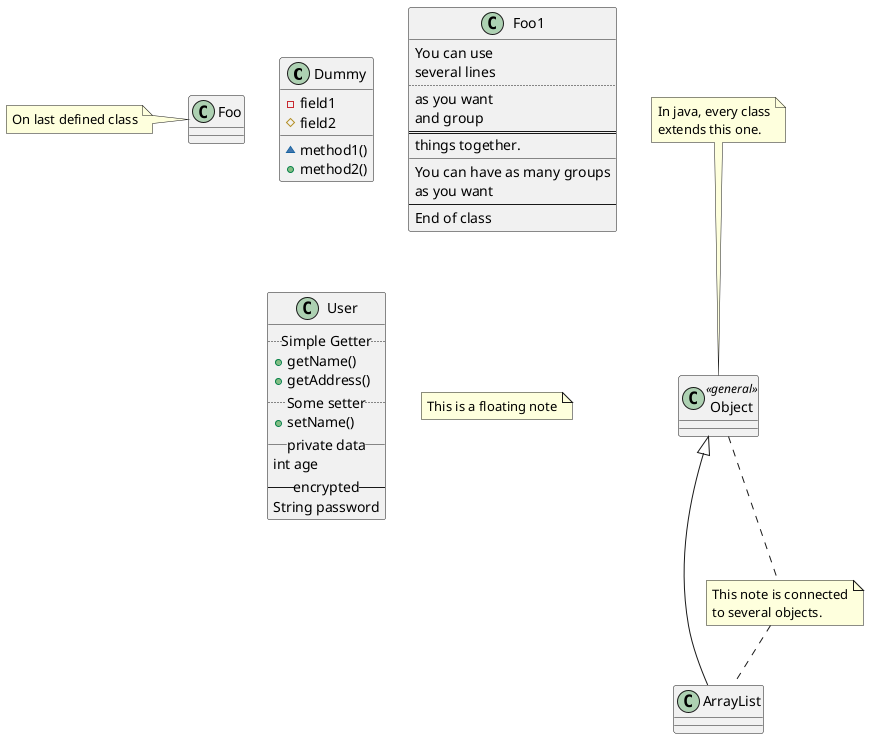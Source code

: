 @startuml

class Dummy {
    -field1
    #field2
    ~method1()
    +method2()
}

class Foo1 {
    You can use
    several lines
    ..
    as you want
    and group
    ==
    things together.
    __
    You can have as many groups
    as you want
    --
    End of class
}

class User {
    .. Simple Getter ..
    + getName()
    + getAddress()
    .. Some setter ..
    + setName()
    __ private data __
    int age
    -- encrypted --
    String password
}

class Object << general >>
Object <|--- ArrayList

note top of Object : In java, every class\nextends this one.

note "This is a floating note" as N1
note "This note is connected\nto several objects." as N2
Object .. N2
N2 .. ArrayList

class Foo
note left: On last defined class

@enduml
